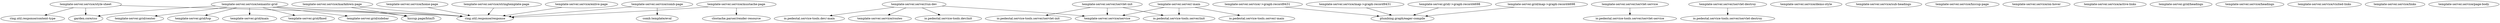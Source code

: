digraph deps {"template-server.service/style-sheet" -> "ring.util.response/content-type";
"template-server.service/semantic-grid" -> "template-server.grid/main";
"template-server.service/home-page" -> "ring.util.response/response";
"template-server.service/semantic-grid" -> "hiccup.page/html5";
"template-server.service/comb-page" -> "ring.util.response/response";
"template-server.server/run-dev" -> "io.pedestal.service-tools.dev/-main";
"template-server.service/->graph-record9431" -> "plumbing.graph/eager-compile";
"template-server.service/semantic-grid" -> "template-server.grid/fixed";
"template-server.service/comb-page" -> "comb.template/eval";
"template-server.service/map->graph-record9431" -> "plumbing.graph/eager-compile";
"template-server.server/servlet-init" -> "io.pedestal.service-tools.server/servlet-init";
"template-server.server/run-dev" -> "template-server.service/routes";
"template-server.server/servlet-service" -> "io.pedestal.service-tools.server/servlet-service";
"template-server.service/mustache-page" -> "ring.util.response/response";
"template-server.server/-main" -> "template-server.service/service";
"template-server.service/mustache-page" -> "clostache.parser/render-resource";
"template-server.service/style-sheet" -> "garden.core/css";
"template-server.service/markdown-page" -> "ring.util.response/response";
"template-server.service/stringtemplate-page" -> "ring.util.response/response";
"template-server.service/markdown-page" -> "hiccup.page/html5";
"template-server.server/servlet-destroy" -> "io.pedestal.service-tools.server/servlet-destroy";
"template-server.server/-main" -> "io.pedestal.service-tools.server/init";
"template-server.server/servlet-init" -> "template-server.service/service";
"template-server.service/style-sheet" -> "ring.util.response/response";
"template-server.grid/->graph-record4698" -> "plumbing.graph/eager-compile";
"template-server.service/semantic-grid" -> "garden.core/css";
"template-server.service/semantic-grid" -> "template-server.grid/sidebar";
"template-server.server/-main" -> "io.pedestal.service-tools.server/-main";
"template-server.server/run-dev" -> "io.pedestal.service-tools.dev/init";
"template-server.service/enlive-page" -> "ring.util.response/response";
"template-server.grid/map->graph-record4698" -> "plumbing.graph/eager-compile";
"template-server.server/run-dev" -> "template-server.service/service";
"template-server.service/semantic-grid" -> "template-server.grid/center";
"template-server.service/semantic-grid" -> "ring.util.response/response";
"template-server.service/semantic-grid" -> "template-server.grid/top";
"template-server.server/servlet-init" -> "io.pedestal.service-tools.server/init";
"template-server.grid/fixed"[label="template-server.grid/fixed"];
"template-server.service/enlive-page"[label="template-server.service/enlive-page"];
"template-server.service/demo-style"[label="template-server.service/demo-style"];
"io.pedestal.service-tools.server/-main"[label="io.pedestal.service-tools.server/-main"];
"template-server.service/routes"[label="template-server.service/routes"];
"template-server.server/servlet-init"[label="template-server.server/servlet-init"];
"template-server.server/servlet-destroy"[label="template-server.server/servlet-destroy"];
"template-server.service/sub-headings"[label="template-server.service/sub-headings"];
"template-server.service/style-sheet"[label="template-server.service/style-sheet"];
"ring.util.response/content-type"[label="ring.util.response/content-type"];
"template-server.service/map->graph-record9431"[label="template-server.service/map->graph-record9431"];
"template-server.service/->graph-record9431"[label="template-server.service/->graph-record9431"];
"template-server.service/hiccup-page"[label="template-server.service/hiccup-page"];
"template-server.service/on-hover"[label="template-server.service/on-hover"];
"io.pedestal.service-tools.server/servlet-init"[label="io.pedestal.service-tools.server/servlet-init"];
"plumbing.graph/eager-compile"[label="plumbing.graph/eager-compile"];
"template-server.server/-main"[label="template-server.server/-main"];
"template-server.service/stringtemplate-page"[label="template-server.service/stringtemplate-page"];
"template-server.service/markdown-page"[label="template-server.service/markdown-page"];
"template-server.service/mustache-page"[label="template-server.service/mustache-page"];
"template-server.grid/map->graph-record4698"[label="template-server.grid/map->graph-record4698"];
"template-server.service/active-links"[label="template-server.service/active-links"];
"garden.core/css"[label="garden.core/css"];
"template-server.server/servlet-service"[label="template-server.server/servlet-service"];
"template-server.grid/headings"[label="template-server.grid/headings"];
"template-server.grid/sidebar"[label="template-server.grid/sidebar"];
"template-server.service/headings"[label="template-server.service/headings"];
"io.pedestal.service-tools.dev/init"[label="io.pedestal.service-tools.dev/init"];
"io.pedestal.service-tools.server/servlet-destroy"[label="io.pedestal.service-tools.server/servlet-destroy"];
"template-server.grid/->graph-record4698"[label="template-server.grid/->graph-record4698"];
"template-server.service/service"[label="template-server.service/service"];
"template-server.service/comb-page"[label="template-server.service/comb-page"];
"template-server.service/home-page"[label="template-server.service/home-page"];
"template-server.grid/center"[label="template-server.grid/center"];
"ring.util.response/response"[label="ring.util.response/response"];
"template-server.grid/top"[label="template-server.grid/top"];
"comb.template/eval"[label="comb.template/eval"];
"template-server.server/run-dev"[label="template-server.server/run-dev"];
"io.pedestal.service-tools.server/servlet-service"[label="io.pedestal.service-tools.server/servlet-service"];
"clostache.parser/render-resource"[label="clostache.parser/render-resource"];
"template-server.grid/main"[label="template-server.grid/main"];
"template-server.service/semantic-grid"[label="template-server.service/semantic-grid"];
"template-server.service/visited-links"[label="template-server.service/visited-links"];
"template-server.service/links"[label="template-server.service/links"];
"hiccup.page/html5"[label="hiccup.page/html5"];
"template-server.service/page-body"[label="template-server.service/page-body"];
"io.pedestal.service-tools.dev/-main"[label="io.pedestal.service-tools.dev/-main"];
"io.pedestal.service-tools.server/init"[label="io.pedestal.service-tools.server/init"];
}